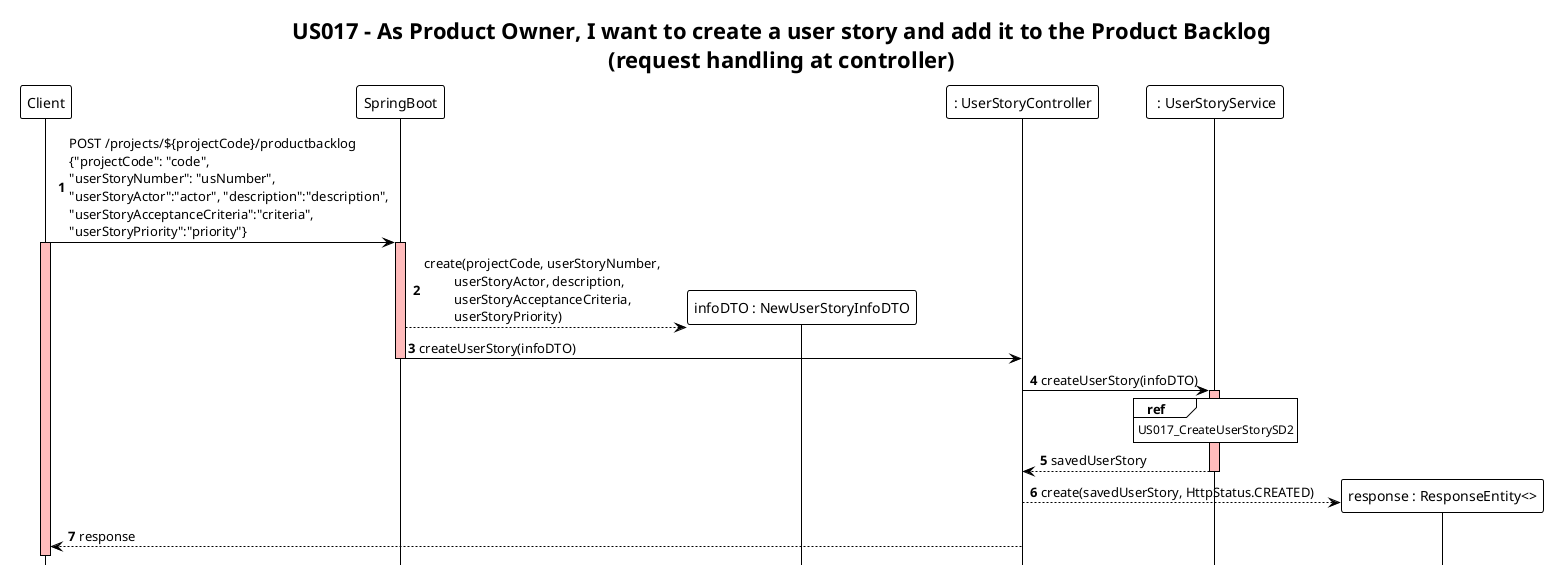@startuml
!theme plain
hide footbox
autonumber

skinparam sequence{
LifeLineBackgroundColor #FFBBBB
}

title US017 - As Product Owner, I want to create a user story and add it to the Product Backlog\n(request handling at controller)

participant Client
participant SpringBoot
participant "infoDTO : NewUserStoryInfoDTO" as infoDTO
participant ": UserStoryController" as controller
participant " : UserStoryService" as service
participant "response : ResponseEntity<>" as response

Client -> SpringBoot : POST /projects/${projectCode}/productbacklog\n{"projectCode": "code",\n"userStoryNumber": "usNumber",\n"userStoryActor":"actor", "description":"description",\n"userStoryAcceptanceCriteria":"criteria",\n"userStoryPriority":"priority"}
activate Client

activate SpringBoot
SpringBoot --> infoDTO ** : create(projectCode, userStoryNumber,\n         userStoryActor, description,\n         userStoryAcceptanceCriteria,\n         userStoryPriority)
SpringBoot -> controller : createUserStory(infoDTO)
deactivate

controller -> service : createUserStory(infoDTO)
deactivate

activate service
ref over service : US017_CreateUserStorySD2

service --> controller : savedUserStory
deactivate

controller --> response ** : create(savedUserStory, HttpStatus.CREATED)
controller --> Client : response
@enduml
